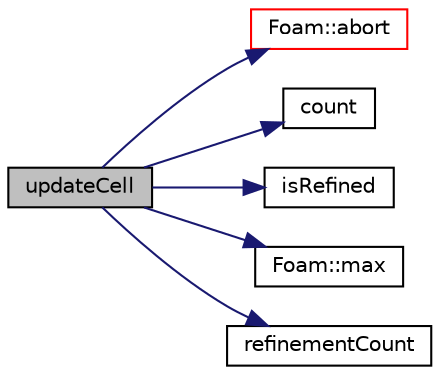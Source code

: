 digraph "updateCell"
{
  bgcolor="transparent";
  edge [fontname="Helvetica",fontsize="10",labelfontname="Helvetica",labelfontsize="10"];
  node [fontname="Helvetica",fontsize="10",shape=record];
  rankdir="LR";
  Node1 [label="updateCell",height=0.2,width=0.4,color="black", fillcolor="grey75", style="filled", fontcolor="black"];
  Node1 -> Node2 [color="midnightblue",fontsize="10",style="solid",fontname="Helvetica"];
  Node2 [label="Foam::abort",height=0.2,width=0.4,color="red",URL="$a10675.html#a447107a607d03e417307c203fa5fb44b"];
  Node1 -> Node3 [color="midnightblue",fontsize="10",style="solid",fontname="Helvetica"];
  Node3 [label="count",height=0.2,width=0.4,color="black",URL="$a02098.html#abdeb8780e07f9819692886eb780981f2"];
  Node1 -> Node4 [color="midnightblue",fontsize="10",style="solid",fontname="Helvetica"];
  Node4 [label="isRefined",height=0.2,width=0.4,color="black",URL="$a02098.html#a6dea142e17e2d53ba67d0bf7c0d9a054"];
  Node1 -> Node5 [color="midnightblue",fontsize="10",style="solid",fontname="Helvetica"];
  Node5 [label="Foam::max",height=0.2,width=0.4,color="black",URL="$a10675.html#ac993e906cf2774ae77e666bc24e81733"];
  Node1 -> Node6 [color="midnightblue",fontsize="10",style="solid",fontname="Helvetica"];
  Node6 [label="refinementCount",height=0.2,width=0.4,color="black",URL="$a02098.html#aef34e30da0402485675dae7aa77155f3"];
}
